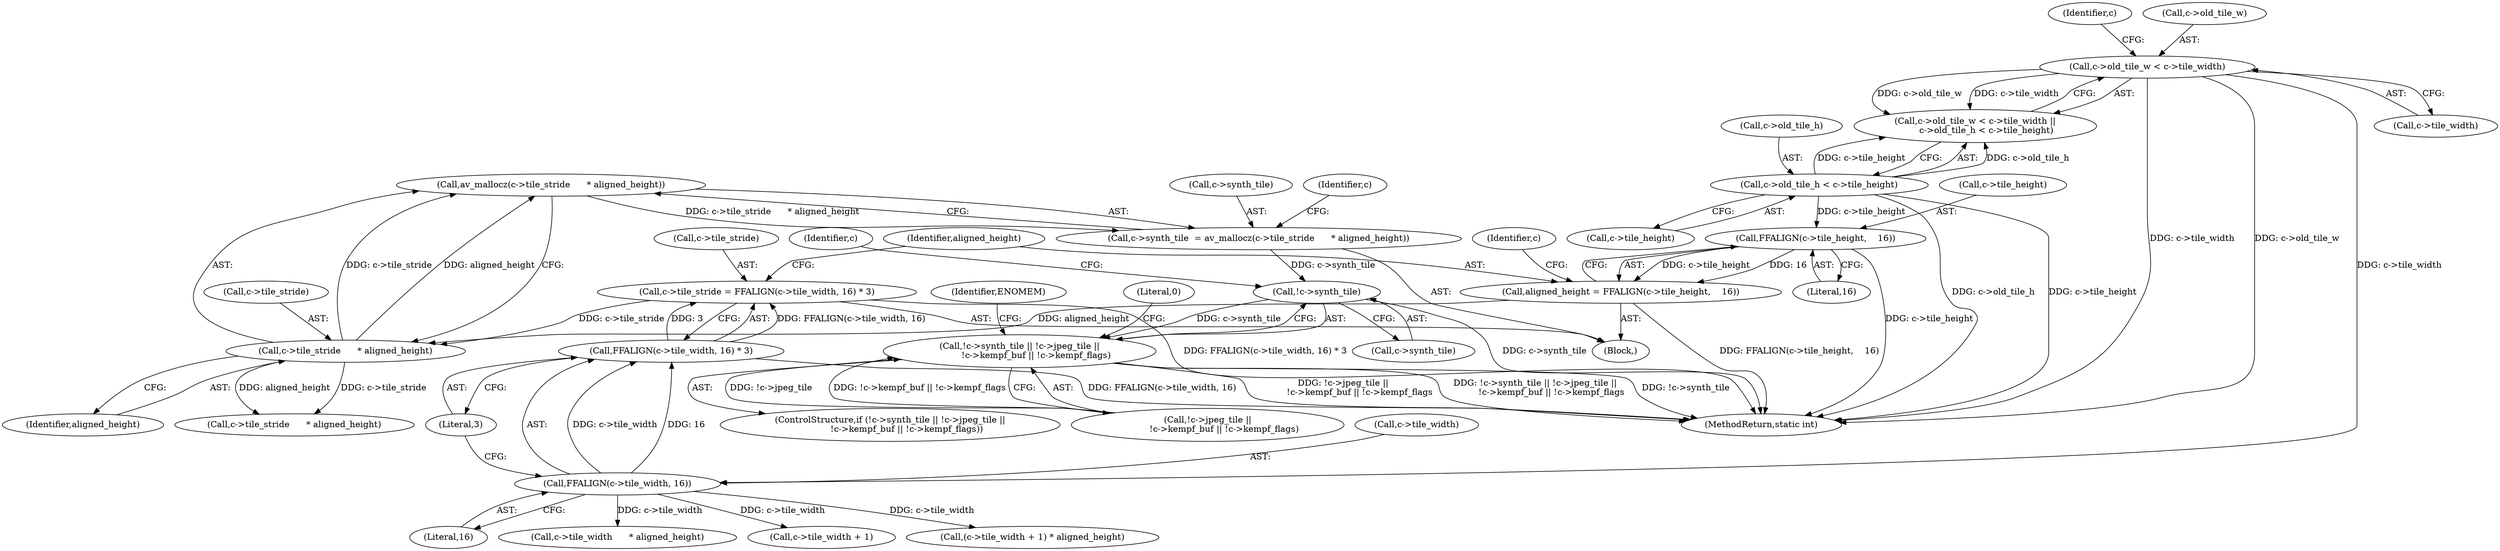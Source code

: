 digraph "0_FFmpeg_e07ac727c1cc9eed39e7f9117c97006f719864bd@API" {
"1000231" [label="(Call,av_mallocz(c->tile_stride      * aligned_height))"];
"1000232" [label="(Call,c->tile_stride      * aligned_height)"];
"1000193" [label="(Call,c->tile_stride = FFALIGN(c->tile_width, 16) * 3)"];
"1000197" [label="(Call,FFALIGN(c->tile_width, 16) * 3)"];
"1000198" [label="(Call,FFALIGN(c->tile_width, 16))"];
"1000178" [label="(Call,c->old_tile_w < c->tile_width)"];
"1000204" [label="(Call,aligned_height = FFALIGN(c->tile_height,    16))"];
"1000206" [label="(Call,FFALIGN(c->tile_height,    16))"];
"1000185" [label="(Call,c->old_tile_h < c->tile_height)"];
"1000227" [label="(Call,c->synth_tile  = av_mallocz(c->tile_stride      * aligned_height))"];
"1000273" [label="(Call,!c->synth_tile)"];
"1000272" [label="(Call,!c->synth_tile || !c->jpeg_tile ||\n            !c->kempf_buf || !c->kempf_flags)"];
"1000189" [label="(Call,c->tile_height)"];
"1000274" [label="(Call,c->synth_tile)"];
"1000178" [label="(Call,c->old_tile_w < c->tile_width)"];
"1000277" [label="(Call,!c->jpeg_tile ||\n            !c->kempf_buf || !c->kempf_flags)"];
"1000202" [label="(Literal,16)"];
"1000207" [label="(Call,c->tile_height)"];
"1000198" [label="(Call,FFALIGN(c->tile_width, 16))"];
"1000197" [label="(Call,FFALIGN(c->tile_width, 16) * 3)"];
"1000186" [label="(Call,c->old_tile_h)"];
"1000266" [label="(Call,c->tile_width      * aligned_height)"];
"1000273" [label="(Call,!c->synth_tile)"];
"1000280" [label="(Identifier,c)"];
"1000227" [label="(Call,c->synth_tile  = av_mallocz(c->tile_stride      * aligned_height))"];
"1000272" [label="(Call,!c->synth_tile || !c->jpeg_tile ||\n            !c->kempf_buf || !c->kempf_flags)"];
"1000228" [label="(Call,c->synth_tile)"];
"1000182" [label="(Call,c->tile_width)"];
"1000187" [label="(Identifier,c)"];
"1000204" [label="(Call,aligned_height = FFALIGN(c->tile_height,    16))"];
"1000192" [label="(Block,)"];
"1000206" [label="(Call,FFALIGN(c->tile_height,    16))"];
"1000296" [label="(MethodReturn,static int)"];
"1000231" [label="(Call,av_mallocz(c->tile_stride      * aligned_height))"];
"1000293" [label="(Identifier,ENOMEM)"];
"1000194" [label="(Call,c->tile_stride)"];
"1000254" [label="(Call,c->tile_width + 1)"];
"1000179" [label="(Call,c->old_tile_w)"];
"1000203" [label="(Literal,3)"];
"1000271" [label="(ControlStructure,if (!c->synth_tile || !c->jpeg_tile ||\n            !c->kempf_buf || !c->kempf_flags))"];
"1000213" [label="(Identifier,c)"];
"1000232" [label="(Call,c->tile_stride      * aligned_height)"];
"1000233" [label="(Call,c->tile_stride)"];
"1000253" [label="(Call,(c->tile_width + 1) * aligned_height)"];
"1000210" [label="(Literal,16)"];
"1000242" [label="(Call,c->tile_stride      * aligned_height)"];
"1000185" [label="(Call,c->old_tile_h < c->tile_height)"];
"1000295" [label="(Literal,0)"];
"1000236" [label="(Identifier,aligned_height)"];
"1000199" [label="(Call,c->tile_width)"];
"1000193" [label="(Call,c->tile_stride = FFALIGN(c->tile_width, 16) * 3)"];
"1000177" [label="(Call,c->old_tile_w < c->tile_width ||\n        c->old_tile_h < c->tile_height)"];
"1000205" [label="(Identifier,aligned_height)"];
"1000239" [label="(Identifier,c)"];
"1000231" -> "1000227"  [label="AST: "];
"1000231" -> "1000232"  [label="CFG: "];
"1000232" -> "1000231"  [label="AST: "];
"1000227" -> "1000231"  [label="CFG: "];
"1000231" -> "1000227"  [label="DDG: c->tile_stride      * aligned_height"];
"1000232" -> "1000231"  [label="DDG: c->tile_stride"];
"1000232" -> "1000231"  [label="DDG: aligned_height"];
"1000232" -> "1000236"  [label="CFG: "];
"1000233" -> "1000232"  [label="AST: "];
"1000236" -> "1000232"  [label="AST: "];
"1000193" -> "1000232"  [label="DDG: c->tile_stride"];
"1000204" -> "1000232"  [label="DDG: aligned_height"];
"1000232" -> "1000242"  [label="DDG: c->tile_stride"];
"1000232" -> "1000242"  [label="DDG: aligned_height"];
"1000193" -> "1000192"  [label="AST: "];
"1000193" -> "1000197"  [label="CFG: "];
"1000194" -> "1000193"  [label="AST: "];
"1000197" -> "1000193"  [label="AST: "];
"1000205" -> "1000193"  [label="CFG: "];
"1000193" -> "1000296"  [label="DDG: FFALIGN(c->tile_width, 16) * 3"];
"1000197" -> "1000193"  [label="DDG: FFALIGN(c->tile_width, 16)"];
"1000197" -> "1000193"  [label="DDG: 3"];
"1000197" -> "1000203"  [label="CFG: "];
"1000198" -> "1000197"  [label="AST: "];
"1000203" -> "1000197"  [label="AST: "];
"1000197" -> "1000296"  [label="DDG: FFALIGN(c->tile_width, 16)"];
"1000198" -> "1000197"  [label="DDG: c->tile_width"];
"1000198" -> "1000197"  [label="DDG: 16"];
"1000198" -> "1000202"  [label="CFG: "];
"1000199" -> "1000198"  [label="AST: "];
"1000202" -> "1000198"  [label="AST: "];
"1000203" -> "1000198"  [label="CFG: "];
"1000178" -> "1000198"  [label="DDG: c->tile_width"];
"1000198" -> "1000253"  [label="DDG: c->tile_width"];
"1000198" -> "1000254"  [label="DDG: c->tile_width"];
"1000198" -> "1000266"  [label="DDG: c->tile_width"];
"1000178" -> "1000177"  [label="AST: "];
"1000178" -> "1000182"  [label="CFG: "];
"1000179" -> "1000178"  [label="AST: "];
"1000182" -> "1000178"  [label="AST: "];
"1000187" -> "1000178"  [label="CFG: "];
"1000177" -> "1000178"  [label="CFG: "];
"1000178" -> "1000296"  [label="DDG: c->old_tile_w"];
"1000178" -> "1000296"  [label="DDG: c->tile_width"];
"1000178" -> "1000177"  [label="DDG: c->old_tile_w"];
"1000178" -> "1000177"  [label="DDG: c->tile_width"];
"1000204" -> "1000192"  [label="AST: "];
"1000204" -> "1000206"  [label="CFG: "];
"1000205" -> "1000204"  [label="AST: "];
"1000206" -> "1000204"  [label="AST: "];
"1000213" -> "1000204"  [label="CFG: "];
"1000204" -> "1000296"  [label="DDG: FFALIGN(c->tile_height,    16)"];
"1000206" -> "1000204"  [label="DDG: c->tile_height"];
"1000206" -> "1000204"  [label="DDG: 16"];
"1000206" -> "1000210"  [label="CFG: "];
"1000207" -> "1000206"  [label="AST: "];
"1000210" -> "1000206"  [label="AST: "];
"1000206" -> "1000296"  [label="DDG: c->tile_height"];
"1000185" -> "1000206"  [label="DDG: c->tile_height"];
"1000185" -> "1000177"  [label="AST: "];
"1000185" -> "1000189"  [label="CFG: "];
"1000186" -> "1000185"  [label="AST: "];
"1000189" -> "1000185"  [label="AST: "];
"1000177" -> "1000185"  [label="CFG: "];
"1000185" -> "1000296"  [label="DDG: c->old_tile_h"];
"1000185" -> "1000296"  [label="DDG: c->tile_height"];
"1000185" -> "1000177"  [label="DDG: c->old_tile_h"];
"1000185" -> "1000177"  [label="DDG: c->tile_height"];
"1000227" -> "1000192"  [label="AST: "];
"1000228" -> "1000227"  [label="AST: "];
"1000239" -> "1000227"  [label="CFG: "];
"1000227" -> "1000273"  [label="DDG: c->synth_tile"];
"1000273" -> "1000272"  [label="AST: "];
"1000273" -> "1000274"  [label="CFG: "];
"1000274" -> "1000273"  [label="AST: "];
"1000280" -> "1000273"  [label="CFG: "];
"1000272" -> "1000273"  [label="CFG: "];
"1000273" -> "1000296"  [label="DDG: c->synth_tile"];
"1000273" -> "1000272"  [label="DDG: c->synth_tile"];
"1000272" -> "1000271"  [label="AST: "];
"1000272" -> "1000277"  [label="CFG: "];
"1000277" -> "1000272"  [label="AST: "];
"1000293" -> "1000272"  [label="CFG: "];
"1000295" -> "1000272"  [label="CFG: "];
"1000272" -> "1000296"  [label="DDG: !c->synth_tile"];
"1000272" -> "1000296"  [label="DDG: !c->jpeg_tile ||\n            !c->kempf_buf || !c->kempf_flags"];
"1000272" -> "1000296"  [label="DDG: !c->synth_tile || !c->jpeg_tile ||\n            !c->kempf_buf || !c->kempf_flags"];
"1000277" -> "1000272"  [label="DDG: !c->jpeg_tile"];
"1000277" -> "1000272"  [label="DDG: !c->kempf_buf || !c->kempf_flags"];
}
